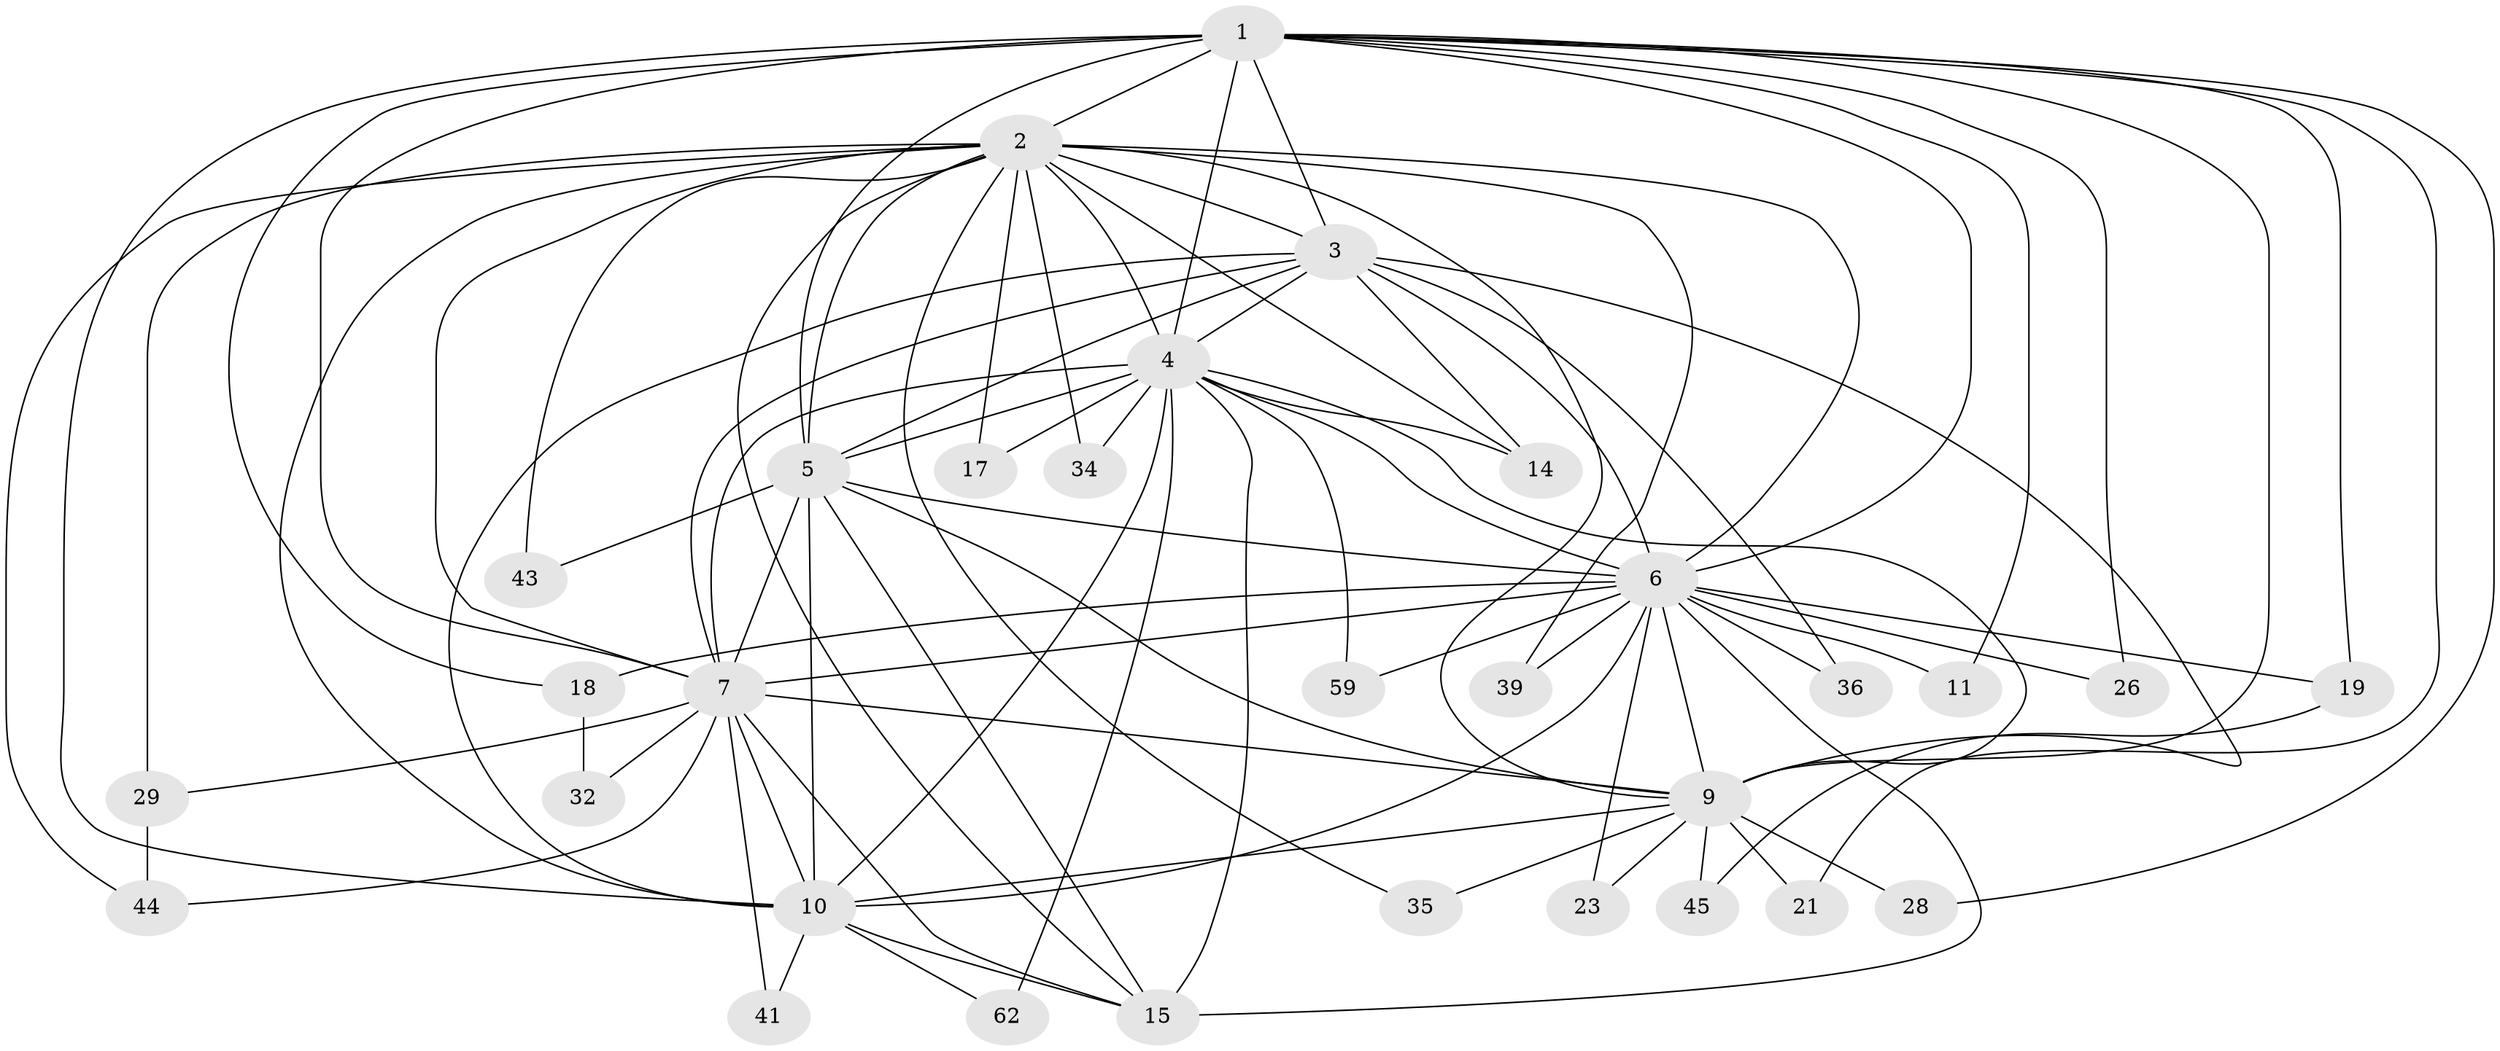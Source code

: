 // original degree distribution, {18: 0.015873015873015872, 19: 0.015873015873015872, 11: 0.015873015873015872, 16: 0.015873015873015872, 13: 0.047619047619047616, 25: 0.015873015873015872, 21: 0.015873015873015872, 15: 0.015873015873015872, 2: 0.49206349206349204, 4: 0.06349206349206349, 3: 0.23809523809523808, 5: 0.047619047619047616}
// Generated by graph-tools (version 1.1) at 2025/14/03/09/25 04:14:08]
// undirected, 31 vertices, 86 edges
graph export_dot {
graph [start="1"]
  node [color=gray90,style=filled];
  1 [super="+46"];
  2 [super="+16+12"];
  3;
  4 [super="+8"];
  5 [super="+25"];
  6;
  7 [super="+33+20+53+55+40+22+30"];
  9 [super="+13"];
  10 [super="+37+50"];
  11;
  14;
  15 [super="+27"];
  17;
  18;
  19;
  21;
  23;
  26;
  28;
  29 [super="+51"];
  32;
  34;
  35;
  36;
  39;
  41;
  43;
  44;
  45;
  59;
  62;
  1 -- 2 [weight=2];
  1 -- 3;
  1 -- 4 [weight=2];
  1 -- 5;
  1 -- 6;
  1 -- 7;
  1 -- 9;
  1 -- 10;
  1 -- 11;
  1 -- 18;
  1 -- 19;
  1 -- 21;
  1 -- 26;
  1 -- 28;
  2 -- 3;
  2 -- 4 [weight=2];
  2 -- 5;
  2 -- 6 [weight=2];
  2 -- 7 [weight=4];
  2 -- 9 [weight=2];
  2 -- 10;
  2 -- 17;
  2 -- 29;
  2 -- 34;
  2 -- 35;
  2 -- 39;
  2 -- 44;
  2 -- 43;
  2 -- 14;
  2 -- 15;
  3 -- 4 [weight=2];
  3 -- 5;
  3 -- 6;
  3 -- 7;
  3 -- 9;
  3 -- 10;
  3 -- 14;
  3 -- 36;
  4 -- 5 [weight=3];
  4 -- 6 [weight=2];
  4 -- 7 [weight=4];
  4 -- 9 [weight=2];
  4 -- 10 [weight=3];
  4 -- 17;
  4 -- 59;
  4 -- 62;
  4 -- 34;
  4 -- 14;
  4 -- 15 [weight=2];
  5 -- 6;
  5 -- 7 [weight=2];
  5 -- 9;
  5 -- 10;
  5 -- 43;
  5 -- 15;
  6 -- 7 [weight=4];
  6 -- 9 [weight=2];
  6 -- 10 [weight=2];
  6 -- 11;
  6 -- 15 [weight=2];
  6 -- 18;
  6 -- 19;
  6 -- 23;
  6 -- 26;
  6 -- 36;
  6 -- 39;
  6 -- 59;
  7 -- 9 [weight=2];
  7 -- 10;
  7 -- 15;
  7 -- 32;
  7 -- 44;
  7 -- 29;
  7 -- 41;
  9 -- 10;
  9 -- 21;
  9 -- 23;
  9 -- 28;
  9 -- 35;
  9 -- 45;
  10 -- 41;
  10 -- 62;
  10 -- 15;
  18 -- 32;
  19 -- 45;
  29 -- 44;
}
